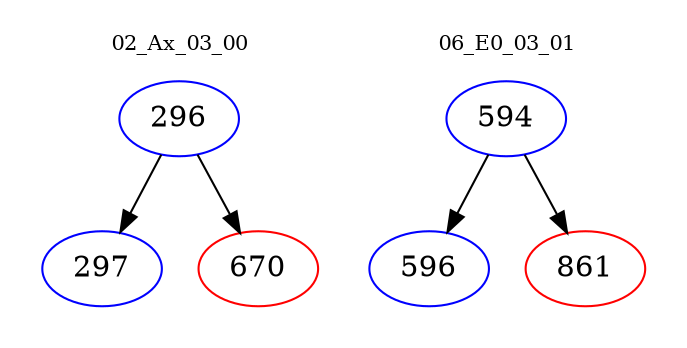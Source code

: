 digraph{
subgraph cluster_0 {
color = white
label = "02_Ax_03_00";
fontsize=10;
T0_296 [label="296", color="blue"]
T0_296 -> T0_297 [color="black"]
T0_297 [label="297", color="blue"]
T0_296 -> T0_670 [color="black"]
T0_670 [label="670", color="red"]
}
subgraph cluster_1 {
color = white
label = "06_E0_03_01";
fontsize=10;
T1_594 [label="594", color="blue"]
T1_594 -> T1_596 [color="black"]
T1_596 [label="596", color="blue"]
T1_594 -> T1_861 [color="black"]
T1_861 [label="861", color="red"]
}
}

